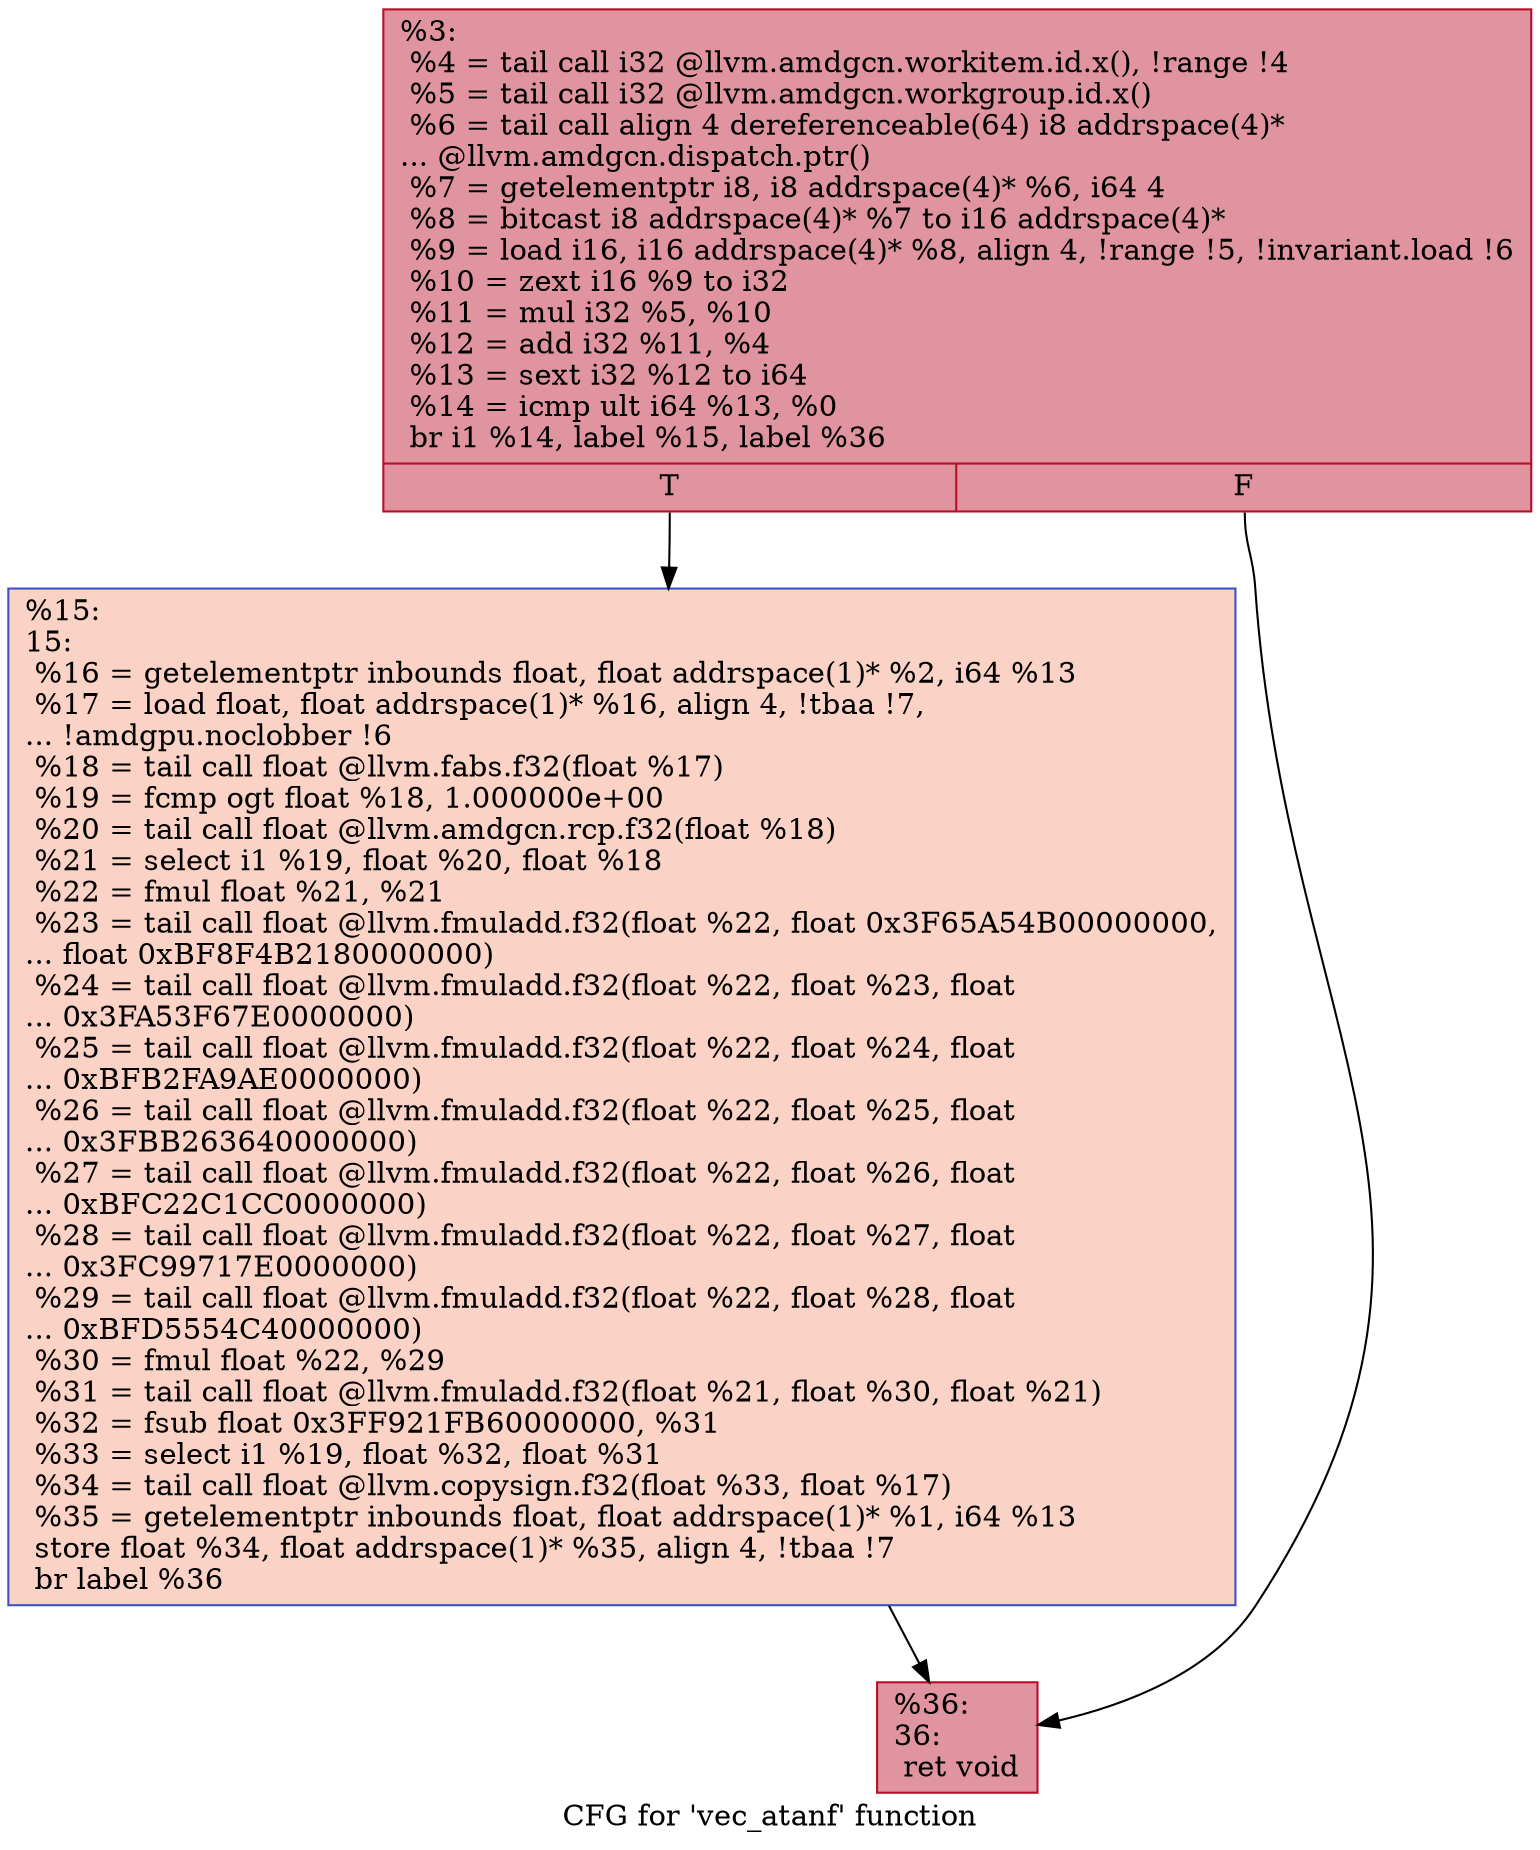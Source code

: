 digraph "CFG for 'vec_atanf' function" {
	label="CFG for 'vec_atanf' function";

	Node0x53196d0 [shape=record,color="#b70d28ff", style=filled, fillcolor="#b70d2870",label="{%3:\l  %4 = tail call i32 @llvm.amdgcn.workitem.id.x(), !range !4\l  %5 = tail call i32 @llvm.amdgcn.workgroup.id.x()\l  %6 = tail call align 4 dereferenceable(64) i8 addrspace(4)*\l... @llvm.amdgcn.dispatch.ptr()\l  %7 = getelementptr i8, i8 addrspace(4)* %6, i64 4\l  %8 = bitcast i8 addrspace(4)* %7 to i16 addrspace(4)*\l  %9 = load i16, i16 addrspace(4)* %8, align 4, !range !5, !invariant.load !6\l  %10 = zext i16 %9 to i32\l  %11 = mul i32 %5, %10\l  %12 = add i32 %11, %4\l  %13 = sext i32 %12 to i64\l  %14 = icmp ult i64 %13, %0\l  br i1 %14, label %15, label %36\l|{<s0>T|<s1>F}}"];
	Node0x53196d0:s0 -> Node0x531a470;
	Node0x53196d0:s1 -> Node0x531b6e0;
	Node0x531a470 [shape=record,color="#3d50c3ff", style=filled, fillcolor="#f59c7d70",label="{%15:\l15:                                               \l  %16 = getelementptr inbounds float, float addrspace(1)* %2, i64 %13\l  %17 = load float, float addrspace(1)* %16, align 4, !tbaa !7,\l... !amdgpu.noclobber !6\l  %18 = tail call float @llvm.fabs.f32(float %17)\l  %19 = fcmp ogt float %18, 1.000000e+00\l  %20 = tail call float @llvm.amdgcn.rcp.f32(float %18)\l  %21 = select i1 %19, float %20, float %18\l  %22 = fmul float %21, %21\l  %23 = tail call float @llvm.fmuladd.f32(float %22, float 0x3F65A54B00000000,\l... float 0xBF8F4B2180000000)\l  %24 = tail call float @llvm.fmuladd.f32(float %22, float %23, float\l... 0x3FA53F67E0000000)\l  %25 = tail call float @llvm.fmuladd.f32(float %22, float %24, float\l... 0xBFB2FA9AE0000000)\l  %26 = tail call float @llvm.fmuladd.f32(float %22, float %25, float\l... 0x3FBB263640000000)\l  %27 = tail call float @llvm.fmuladd.f32(float %22, float %26, float\l... 0xBFC22C1CC0000000)\l  %28 = tail call float @llvm.fmuladd.f32(float %22, float %27, float\l... 0x3FC99717E0000000)\l  %29 = tail call float @llvm.fmuladd.f32(float %22, float %28, float\l... 0xBFD5554C40000000)\l  %30 = fmul float %22, %29\l  %31 = tail call float @llvm.fmuladd.f32(float %21, float %30, float %21)\l  %32 = fsub float 0x3FF921FB60000000, %31\l  %33 = select i1 %19, float %32, float %31\l  %34 = tail call float @llvm.copysign.f32(float %33, float %17)\l  %35 = getelementptr inbounds float, float addrspace(1)* %1, i64 %13\l  store float %34, float addrspace(1)* %35, align 4, !tbaa !7\l  br label %36\l}"];
	Node0x531a470 -> Node0x531b6e0;
	Node0x531b6e0 [shape=record,color="#b70d28ff", style=filled, fillcolor="#b70d2870",label="{%36:\l36:                                               \l  ret void\l}"];
}
